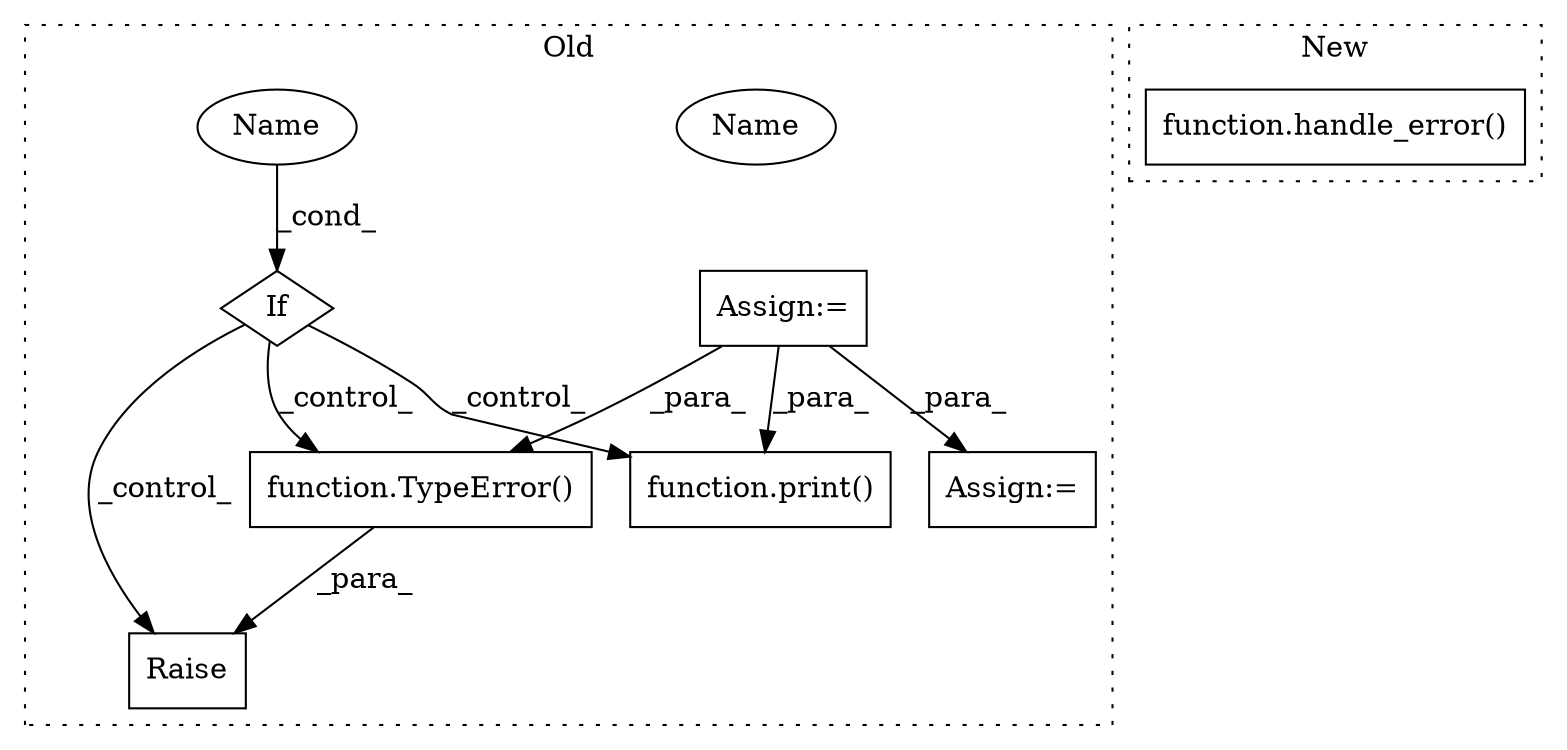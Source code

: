digraph G {
subgraph cluster0 {
1 [label="function.TypeError()" a="75" s="2465,2483" l="10,1" shape="box"];
3 [label="If" a="96" s="2442" l="3" shape="diamond"];
4 [label="function.print()" a="75" s="2489,2503" l="6,1" shape="box"];
5 [label="Name" a="87" s="2445" l="4" shape="ellipse"];
6 [label="Raise" a="91" s="2459" l="6" shape="box"];
7 [label="Assign:=" a="68" s="2328" l="3" shape="box"];
8 [label="Assign:=" a="68" s="2402" l="4" shape="box"];
9 [label="Name" a="87" s="2445" l="4" shape="ellipse"];
label = "Old";
style="dotted";
}
subgraph cluster1 {
2 [label="function.handle_error()" a="75" s="2480,2496" l="13,1" shape="box"];
label = "New";
style="dotted";
}
1 -> 6 [label="_para_"];
3 -> 6 [label="_control_"];
3 -> 4 [label="_control_"];
3 -> 1 [label="_control_"];
7 -> 8 [label="_para_"];
7 -> 1 [label="_para_"];
7 -> 4 [label="_para_"];
9 -> 3 [label="_cond_"];
}